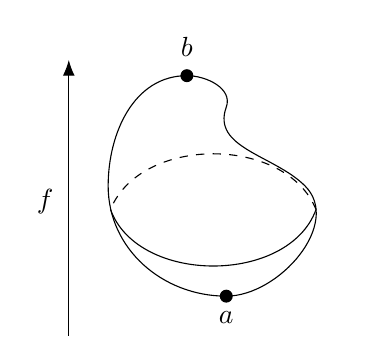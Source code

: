 \begin{tikzpicture}
	%Potato-like figure
	\draw [] (0,0) to [out=180,in=270] (-1.5,1.4) to [out=90,in=180] (-0.5,2.8) to [out=0,in=70] (0,2.4) to [out=250,in=135] (1,1.4) to [out=315,in=0] (0,0);
	\draw [] (-1.47,1.1) to [out=290,in=250] (1.14,1.1);
	\draw [dashed] (1.14,1.1) to [out=112,in=68] (-1.47,1.1);

	%Critical point a
	\draw [fill] (0,0) circle [radius=0.75mm]
	node [label={[below,yshift=-2mm]$a$}] {};
	%Critical point b
	\draw [fill] (-0.5,2.8) circle [radius=0.75mm]
	node [label={[above]$b$}] {};

	%Function f
	\draw [-{Latex[length=2mm]}] (-2,-0.5) to (-2,3);
	\draw (-2.3,0.8) node [label={$f$}]{};
\end{tikzpicture}
